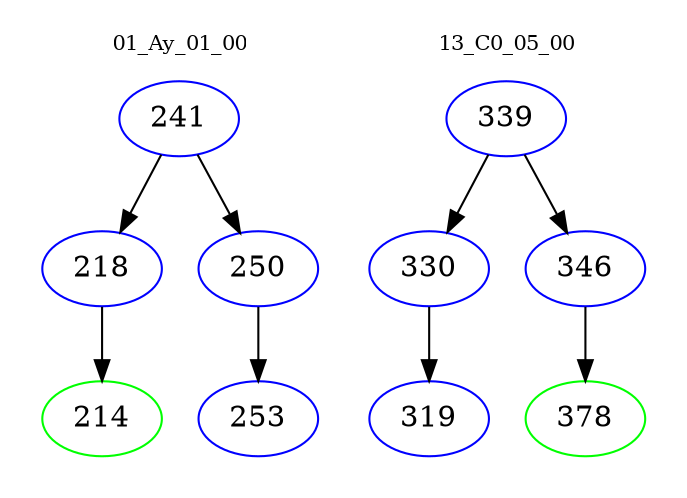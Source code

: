 digraph{
subgraph cluster_0 {
color = white
label = "01_Ay_01_00";
fontsize=10;
T0_241 [label="241", color="blue"]
T0_241 -> T0_218 [color="black"]
T0_218 [label="218", color="blue"]
T0_218 -> T0_214 [color="black"]
T0_214 [label="214", color="green"]
T0_241 -> T0_250 [color="black"]
T0_250 [label="250", color="blue"]
T0_250 -> T0_253 [color="black"]
T0_253 [label="253", color="blue"]
}
subgraph cluster_1 {
color = white
label = "13_C0_05_00";
fontsize=10;
T1_339 [label="339", color="blue"]
T1_339 -> T1_330 [color="black"]
T1_330 [label="330", color="blue"]
T1_330 -> T1_319 [color="black"]
T1_319 [label="319", color="blue"]
T1_339 -> T1_346 [color="black"]
T1_346 [label="346", color="blue"]
T1_346 -> T1_378 [color="black"]
T1_378 [label="378", color="green"]
}
}
